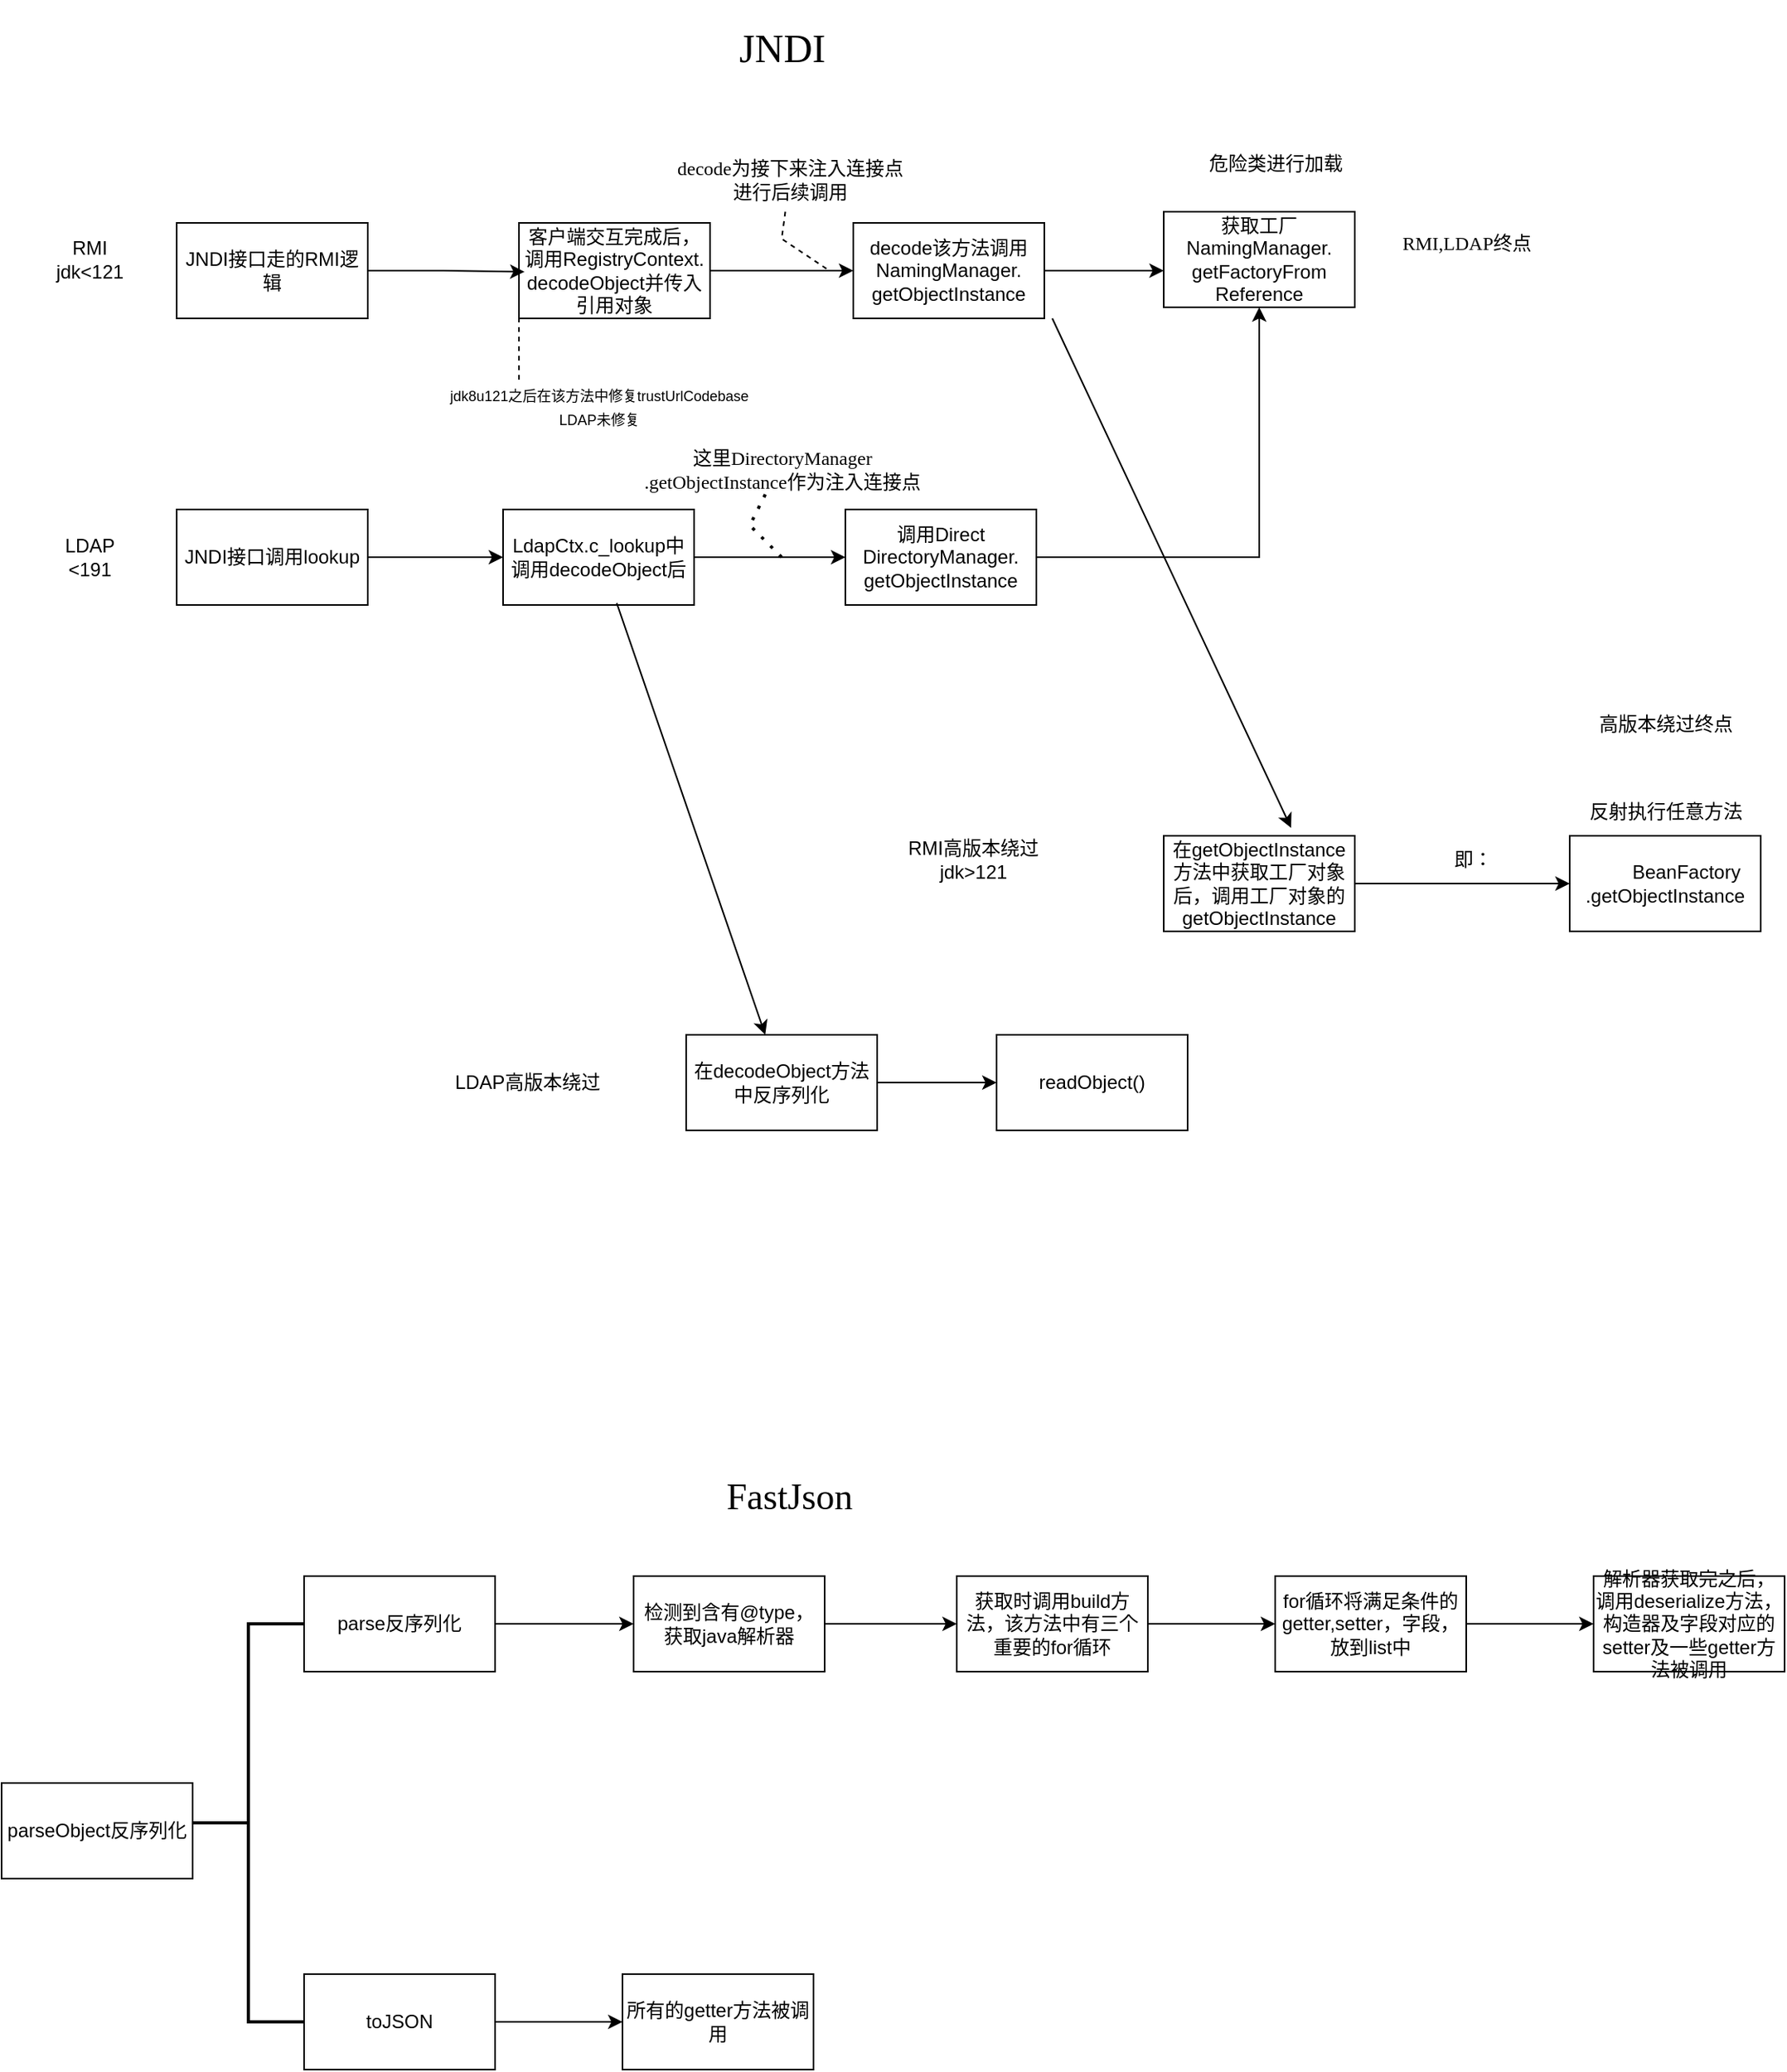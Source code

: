 <mxfile version="28.2.8">
  <diagram name="第 1 页" id="M-s0z8mtGy-1C7ZLIsmC">
    <mxGraphModel dx="1896" dy="595" grid="1" gridSize="10" guides="1" tooltips="1" connect="1" arrows="1" fold="1" page="1" pageScale="1" pageWidth="827" pageHeight="1169" math="0" shadow="0">
      <root>
        <mxCell id="0" />
        <mxCell id="1" parent="0" />
        <mxCell id="504V_4EhbajXT0zKnMnq-1" value="&lt;font face=&quot;Comic Sans MS&quot; style=&quot;line-height: 180%; font-size: 25px;&quot;&gt;JNDI&lt;/font&gt;" style="text;html=1;align=center;verticalAlign=middle;resizable=0;points=[];autosize=1;strokeColor=none;fillColor=none;" parent="1" vertex="1">
          <mxGeometry x="-65" width="90" height="60" as="geometry" />
        </mxCell>
        <mxCell id="504V_4EhbajXT0zKnMnq-3" style="edgeStyle=orthogonalEdgeStyle;rounded=0;orthogonalLoop=1;jettySize=auto;html=1;" parent="1" source="504V_4EhbajXT0zKnMnq-2" edge="1">
          <mxGeometry relative="1" as="geometry">
            <mxPoint x="220" y="170" as="targetPoint" />
          </mxGeometry>
        </mxCell>
        <mxCell id="504V_4EhbajXT0zKnMnq-2" value="decode该方法调用NamingManager.&lt;div&gt;getObjectInstance&lt;/div&gt;" style="rounded=0;whiteSpace=wrap;html=1;" parent="1" vertex="1">
          <mxGeometry x="25" y="140" width="120" height="60" as="geometry" />
        </mxCell>
        <mxCell id="504V_4EhbajXT0zKnMnq-4" value="获取工厂NamingManager.&lt;div&gt;getFactoryFrom&lt;/div&gt;&lt;div&gt;Reference&lt;/div&gt;" style="rounded=0;whiteSpace=wrap;html=1;" parent="1" vertex="1">
          <mxGeometry x="220" y="133" width="120" height="60" as="geometry" />
        </mxCell>
        <mxCell id="504V_4EhbajXT0zKnMnq-5" value="危险类进行加载" style="text;html=1;align=center;verticalAlign=middle;resizable=0;points=[];autosize=1;strokeColor=none;fillColor=none;" parent="1" vertex="1">
          <mxGeometry x="235" y="88" width="110" height="30" as="geometry" />
        </mxCell>
        <mxCell id="504V_4EhbajXT0zKnMnq-9" style="edgeStyle=orthogonalEdgeStyle;rounded=0;orthogonalLoop=1;jettySize=auto;html=1;" parent="1" source="504V_4EhbajXT0zKnMnq-6" target="504V_4EhbajXT0zKnMnq-2" edge="1">
          <mxGeometry relative="1" as="geometry" />
        </mxCell>
        <mxCell id="504V_4EhbajXT0zKnMnq-6" value="客户端交互完成后，调用RegistryContext.&lt;div&gt;decodeObject并传入引用对象&lt;/div&gt;" style="rounded=0;whiteSpace=wrap;html=1;" parent="1" vertex="1">
          <mxGeometry x="-185" y="140" width="120" height="60" as="geometry" />
        </mxCell>
        <mxCell id="504V_4EhbajXT0zKnMnq-7" value="JNDI接口走的RMI逻辑" style="rounded=0;whiteSpace=wrap;html=1;" parent="1" vertex="1">
          <mxGeometry x="-400" y="140" width="120" height="60" as="geometry" />
        </mxCell>
        <mxCell id="504V_4EhbajXT0zKnMnq-8" style="edgeStyle=orthogonalEdgeStyle;rounded=0;orthogonalLoop=1;jettySize=auto;html=1;entryX=0.029;entryY=0.512;entryDx=0;entryDy=0;entryPerimeter=0;" parent="1" source="504V_4EhbajXT0zKnMnq-7" target="504V_4EhbajXT0zKnMnq-6" edge="1">
          <mxGeometry relative="1" as="geometry" />
        </mxCell>
        <mxCell id="504V_4EhbajXT0zKnMnq-10" value="&lt;font style=&quot;font-size: 9px;&quot;&gt;jdk8u121之后在该方法中修复trustUrlCodebase&lt;/font&gt;&lt;div&gt;&lt;font style=&quot;font-size: 9px;&quot;&gt;LDAP未修复&lt;/font&gt;&lt;/div&gt;" style="text;html=1;align=center;verticalAlign=middle;resizable=0;points=[];autosize=1;strokeColor=none;fillColor=none;" parent="1" vertex="1">
          <mxGeometry x="-240" y="235" width="210" height="40" as="geometry" />
        </mxCell>
        <mxCell id="504V_4EhbajXT0zKnMnq-17" style="edgeStyle=orthogonalEdgeStyle;rounded=0;orthogonalLoop=1;jettySize=auto;html=1;" parent="1" source="504V_4EhbajXT0zKnMnq-14" target="504V_4EhbajXT0zKnMnq-18" edge="1">
          <mxGeometry relative="1" as="geometry">
            <mxPoint x="-150" y="350" as="targetPoint" />
          </mxGeometry>
        </mxCell>
        <mxCell id="504V_4EhbajXT0zKnMnq-14" value="JNDI接口调用lookup" style="rounded=0;whiteSpace=wrap;html=1;" parent="1" vertex="1">
          <mxGeometry x="-400" y="320" width="120" height="60" as="geometry" />
        </mxCell>
        <mxCell id="504V_4EhbajXT0zKnMnq-15" value="RMI&lt;div&gt;jdk&amp;lt;121&lt;/div&gt;" style="text;html=1;align=center;verticalAlign=middle;resizable=0;points=[];autosize=1;strokeColor=none;fillColor=none;" parent="1" vertex="1">
          <mxGeometry x="-490" y="143" width="70" height="40" as="geometry" />
        </mxCell>
        <mxCell id="504V_4EhbajXT0zKnMnq-16" value="LDAP&lt;div&gt;&amp;lt;191&lt;/div&gt;" style="text;html=1;align=center;verticalAlign=middle;resizable=0;points=[];autosize=1;strokeColor=none;fillColor=none;" parent="1" vertex="1">
          <mxGeometry x="-480" y="330" width="50" height="40" as="geometry" />
        </mxCell>
        <mxCell id="504V_4EhbajXT0zKnMnq-20" style="edgeStyle=orthogonalEdgeStyle;rounded=0;orthogonalLoop=1;jettySize=auto;html=1;" parent="1" source="504V_4EhbajXT0zKnMnq-18" target="504V_4EhbajXT0zKnMnq-21" edge="1">
          <mxGeometry relative="1" as="geometry">
            <mxPoint x="50" y="350" as="targetPoint" />
          </mxGeometry>
        </mxCell>
        <mxCell id="504V_4EhbajXT0zKnMnq-18" value="LdapCtx.c_lookup中调用decodeObject&lt;font style=&quot;color: light-dark(rgb(0, 0, 0), rgb(255, 0, 0));&quot;&gt;后&lt;/font&gt;" style="rounded=0;whiteSpace=wrap;html=1;" parent="1" vertex="1">
          <mxGeometry x="-195" y="320" width="120" height="60" as="geometry" />
        </mxCell>
        <mxCell id="504V_4EhbajXT0zKnMnq-19" value="&lt;font face=&quot;Comic Sans MS&quot; style=&quot;color: light-dark(rgb(0, 0, 0), rgb(255, 0, 0));&quot;&gt;decode为接下来注入连接点&lt;/font&gt;&lt;div&gt;&lt;font face=&quot;Comic Sans MS&quot; style=&quot;color: light-dark(rgb(0, 0, 0), rgb(255, 0, 0));&quot;&gt;进行后续调用&lt;/font&gt;&lt;/div&gt;" style="text;html=1;align=center;verticalAlign=middle;resizable=0;points=[];autosize=1;strokeColor=none;fillColor=none;" parent="1" vertex="1">
          <mxGeometry x="-100" y="93" width="170" height="40" as="geometry" />
        </mxCell>
        <mxCell id="504V_4EhbajXT0zKnMnq-25" style="edgeStyle=orthogonalEdgeStyle;rounded=0;orthogonalLoop=1;jettySize=auto;html=1;" parent="1" source="504V_4EhbajXT0zKnMnq-21" target="504V_4EhbajXT0zKnMnq-4" edge="1">
          <mxGeometry relative="1" as="geometry">
            <mxPoint x="180" y="350" as="targetPoint" />
          </mxGeometry>
        </mxCell>
        <mxCell id="504V_4EhbajXT0zKnMnq-21" value="调用Direct&lt;div&gt;DirectoryManager.&lt;div&gt;getObjectInstance&lt;/div&gt;&lt;/div&gt;" style="rounded=0;whiteSpace=wrap;html=1;" parent="1" vertex="1">
          <mxGeometry x="20" y="320" width="120" height="60" as="geometry" />
        </mxCell>
        <mxCell id="504V_4EhbajXT0zKnMnq-23" value="&lt;font face=&quot;Comic Sans MS&quot; style=&quot;color: light-dark(rgb(0, 0, 0), rgb(255, 51, 51));&quot;&gt;这里DirectoryManager&lt;/font&gt;&lt;div&gt;&lt;font face=&quot;Comic Sans MS&quot; style=&quot;color: light-dark(rgb(0, 0, 0), rgb(255, 51, 51));&quot;&gt;.getObjectInstance作为注入连接点&lt;/font&gt;&lt;/div&gt;" style="text;html=1;align=center;verticalAlign=middle;resizable=0;points=[];autosize=1;strokeColor=none;fillColor=none;" parent="1" vertex="1">
          <mxGeometry x="-130" y="275" width="220" height="40" as="geometry" />
        </mxCell>
        <mxCell id="504V_4EhbajXT0zKnMnq-26" value="" style="endArrow=none;dashed=1;html=1;rounded=0;" parent="1" source="504V_4EhbajXT0zKnMnq-19" edge="1">
          <mxGeometry width="50" height="50" relative="1" as="geometry">
            <mxPoint x="-130" y="300" as="sourcePoint" />
            <mxPoint x="10" y="170" as="targetPoint" />
            <Array as="points">
              <mxPoint x="-20" y="150" />
            </Array>
          </mxGeometry>
        </mxCell>
        <mxCell id="504V_4EhbajXT0zKnMnq-27" value="" style="endArrow=none;dashed=1;html=1;dashPattern=1 3;strokeWidth=2;rounded=0;" parent="1" edge="1">
          <mxGeometry width="50" height="50" relative="1" as="geometry">
            <mxPoint x="-20" y="350" as="sourcePoint" />
            <mxPoint x="-30" y="310" as="targetPoint" />
            <Array as="points">
              <mxPoint x="-40" y="330" />
            </Array>
          </mxGeometry>
        </mxCell>
        <mxCell id="504V_4EhbajXT0zKnMnq-28" value="&lt;font style=&quot;color: light-dark(rgb(0, 0, 0), rgb(0, 255, 255));&quot;&gt;RMI高版本绕过&lt;/font&gt;&lt;div&gt;&lt;font style=&quot;color: light-dark(rgb(0, 0, 0), rgb(0, 255, 255));&quot;&gt;jdk&amp;gt;121&lt;/font&gt;&lt;/div&gt;" style="text;html=1;align=center;verticalAlign=middle;resizable=0;points=[];autosize=1;strokeColor=none;fillColor=none;" parent="1" vertex="1">
          <mxGeometry x="45" y="520" width="110" height="40" as="geometry" />
        </mxCell>
        <mxCell id="504V_4EhbajXT0zKnMnq-29" value="" style="endArrow=none;dashed=1;html=1;rounded=0;entryX=0;entryY=0.75;entryDx=0;entryDy=0;exitX=0.262;exitY=0.086;exitDx=0;exitDy=0;exitPerimeter=0;" parent="1" source="504V_4EhbajXT0zKnMnq-10" target="504V_4EhbajXT0zKnMnq-6" edge="1">
          <mxGeometry width="50" height="50" relative="1" as="geometry">
            <mxPoint x="-80" y="310" as="sourcePoint" />
            <mxPoint x="-30" y="260" as="targetPoint" />
          </mxGeometry>
        </mxCell>
        <mxCell id="504V_4EhbajXT0zKnMnq-37" style="edgeStyle=orthogonalEdgeStyle;rounded=0;orthogonalLoop=1;jettySize=auto;html=1;strokeColor=light-dark(#000000,#33FFFF);" parent="1" source="504V_4EhbajXT0zKnMnq-30" target="504V_4EhbajXT0zKnMnq-36" edge="1">
          <mxGeometry relative="1" as="geometry" />
        </mxCell>
        <mxCell id="504V_4EhbajXT0zKnMnq-30" value="&lt;font style=&quot;color: light-dark(rgb(0, 0, 0), rgb(102, 255, 255));&quot;&gt;在getObjectInstance方法中获取工厂对象后，调用工厂对象的getObjectInstance&lt;/font&gt;" style="rounded=0;whiteSpace=wrap;html=1;" parent="1" vertex="1">
          <mxGeometry x="220" y="525" width="120" height="60" as="geometry" />
        </mxCell>
        <mxCell id="504V_4EhbajXT0zKnMnq-34" value="&lt;font style=&quot;color: light-dark(rgb(0, 0, 0), rgb(255, 255, 51));&quot; face=&quot;Lucida Console&quot;&gt;RMI,LDAP终点&lt;/font&gt;" style="text;html=1;align=center;verticalAlign=middle;resizable=0;points=[];autosize=1;strokeColor=none;fillColor=none;" parent="1" vertex="1">
          <mxGeometry x="355" y="138" width="110" height="30" as="geometry" />
        </mxCell>
        <mxCell id="504V_4EhbajXT0zKnMnq-35" value="&lt;font style=&quot;color: light-dark(rgb(0, 0, 0), rgb(255, 255, 51));&quot; face=&quot;Garamond&quot;&gt;高版本绕过终点&lt;/font&gt;" style="text;html=1;align=center;verticalAlign=middle;resizable=0;points=[];autosize=1;strokeColor=none;fillColor=none;" parent="1" vertex="1">
          <mxGeometry x="480" y="440" width="110" height="30" as="geometry" />
        </mxCell>
        <mxCell id="504V_4EhbajXT0zKnMnq-36" value="&lt;font style=&quot;color: light-dark(rgb(0, 0, 0), rgb(51, 255, 255));&quot;&gt;&lt;span style=&quot;white-space: pre;&quot;&gt;&#x9;&lt;/span&gt;BeanFactory&lt;/font&gt;&lt;div&gt;&lt;font style=&quot;color: light-dark(rgb(0, 0, 0), rgb(51, 255, 255));&quot;&gt;.getObjectInstance&lt;/font&gt;&lt;/div&gt;" style="rounded=0;whiteSpace=wrap;html=1;" parent="1" vertex="1">
          <mxGeometry x="475" y="525" width="120" height="60" as="geometry" />
        </mxCell>
        <mxCell id="504V_4EhbajXT0zKnMnq-38" value="即：" style="text;html=1;align=center;verticalAlign=middle;resizable=0;points=[];autosize=1;strokeColor=none;fillColor=none;" parent="1" vertex="1">
          <mxGeometry x="389" y="525" width="50" height="30" as="geometry" />
        </mxCell>
        <mxCell id="504V_4EhbajXT0zKnMnq-42" value="" style="endArrow=classic;html=1;rounded=0;strokeColor=light-dark(#000000,#74F8FF);" parent="1" edge="1">
          <mxGeometry width="50" height="50" relative="1" as="geometry">
            <mxPoint x="150" y="200" as="sourcePoint" />
            <mxPoint x="300" y="520" as="targetPoint" />
          </mxGeometry>
        </mxCell>
        <mxCell id="VNXlpMTOkBPzB10QaOvx-3" value="反射执行任意方法" style="text;html=1;align=center;verticalAlign=middle;resizable=0;points=[];autosize=1;strokeColor=none;fillColor=none;" parent="1" vertex="1">
          <mxGeometry x="475" y="495" width="120" height="30" as="geometry" />
        </mxCell>
        <mxCell id="VNXlpMTOkBPzB10QaOvx-5" value="" style="endArrow=classic;html=1;rounded=0;exitX=0.595;exitY=0.98;exitDx=0;exitDy=0;exitPerimeter=0;strokeColor=light-dark(#000000,#00FFFF);" parent="1" source="504V_4EhbajXT0zKnMnq-18" target="VNXlpMTOkBPzB10QaOvx-6" edge="1">
          <mxGeometry width="50" height="50" relative="1" as="geometry">
            <mxPoint x="-80" y="500" as="sourcePoint" />
            <mxPoint x="-40" y="630" as="targetPoint" />
          </mxGeometry>
        </mxCell>
        <mxCell id="BPDI8L_BZA-8ySwzdQWA-1" style="edgeStyle=orthogonalEdgeStyle;rounded=0;orthogonalLoop=1;jettySize=auto;html=1;" parent="1" source="VNXlpMTOkBPzB10QaOvx-6" target="BPDI8L_BZA-8ySwzdQWA-2" edge="1">
          <mxGeometry relative="1" as="geometry">
            <mxPoint x="100" y="680" as="targetPoint" />
          </mxGeometry>
        </mxCell>
        <mxCell id="VNXlpMTOkBPzB10QaOvx-6" value="在decodeObject方法中反序列化" style="rounded=0;whiteSpace=wrap;html=1;" parent="1" vertex="1">
          <mxGeometry x="-80" y="650" width="120" height="60" as="geometry" />
        </mxCell>
        <mxCell id="VNXlpMTOkBPzB10QaOvx-7" value="&lt;font style=&quot;color: light-dark(rgb(0, 0, 0), rgb(0, 255, 255));&quot;&gt;LDAP高版本绕过&lt;/font&gt;" style="text;html=1;align=center;verticalAlign=middle;resizable=0;points=[];autosize=1;strokeColor=none;fillColor=none;" parent="1" vertex="1">
          <mxGeometry x="-235" y="665" width="110" height="30" as="geometry" />
        </mxCell>
        <mxCell id="BPDI8L_BZA-8ySwzdQWA-2" value="readObject()" style="rounded=0;whiteSpace=wrap;html=1;" parent="1" vertex="1">
          <mxGeometry x="115" y="650" width="120" height="60" as="geometry" />
        </mxCell>
        <mxCell id="pcvHaSSJQ598Zzu-Z0c1-1" value="&lt;font face=&quot;Lucida Console&quot; style=&quot;font-size: 23px;&quot;&gt;FastJson&lt;/font&gt;" style="text;html=1;whiteSpace=wrap;strokeColor=none;fillColor=none;align=center;verticalAlign=middle;rounded=0;" vertex="1" parent="1">
          <mxGeometry x="-55" y="920" width="80" height="40" as="geometry" />
        </mxCell>
        <mxCell id="pcvHaSSJQ598Zzu-Z0c1-5" style="edgeStyle=orthogonalEdgeStyle;rounded=0;orthogonalLoop=1;jettySize=auto;html=1;" edge="1" parent="1" source="pcvHaSSJQ598Zzu-Z0c1-4" target="pcvHaSSJQ598Zzu-Z0c1-6">
          <mxGeometry relative="1" as="geometry">
            <mxPoint x="-100" y="1020" as="targetPoint" />
          </mxGeometry>
        </mxCell>
        <mxCell id="pcvHaSSJQ598Zzu-Z0c1-4" value="parse反序列化" style="rounded=0;whiteSpace=wrap;html=1;" vertex="1" parent="1">
          <mxGeometry x="-320" y="990" width="120" height="60" as="geometry" />
        </mxCell>
        <mxCell id="pcvHaSSJQ598Zzu-Z0c1-8" style="edgeStyle=orthogonalEdgeStyle;rounded=0;orthogonalLoop=1;jettySize=auto;html=1;" edge="1" parent="1" source="pcvHaSSJQ598Zzu-Z0c1-6" target="pcvHaSSJQ598Zzu-Z0c1-7">
          <mxGeometry relative="1" as="geometry" />
        </mxCell>
        <mxCell id="pcvHaSSJQ598Zzu-Z0c1-6" value="检测到含有@type，获取java解析器" style="rounded=0;whiteSpace=wrap;html=1;" vertex="1" parent="1">
          <mxGeometry x="-113" y="990" width="120" height="60" as="geometry" />
        </mxCell>
        <mxCell id="pcvHaSSJQ598Zzu-Z0c1-10" value="" style="edgeStyle=orthogonalEdgeStyle;rounded=0;orthogonalLoop=1;jettySize=auto;html=1;" edge="1" parent="1" source="pcvHaSSJQ598Zzu-Z0c1-7" target="pcvHaSSJQ598Zzu-Z0c1-9">
          <mxGeometry relative="1" as="geometry" />
        </mxCell>
        <mxCell id="pcvHaSSJQ598Zzu-Z0c1-7" value="获取时调用build方法，该方法中有三个重要的for循环" style="rounded=0;whiteSpace=wrap;html=1;" vertex="1" parent="1">
          <mxGeometry x="90" y="990" width="120" height="60" as="geometry" />
        </mxCell>
        <mxCell id="pcvHaSSJQ598Zzu-Z0c1-12" value="" style="edgeStyle=orthogonalEdgeStyle;rounded=0;orthogonalLoop=1;jettySize=auto;html=1;" edge="1" parent="1" source="pcvHaSSJQ598Zzu-Z0c1-9" target="pcvHaSSJQ598Zzu-Z0c1-11">
          <mxGeometry relative="1" as="geometry" />
        </mxCell>
        <mxCell id="pcvHaSSJQ598Zzu-Z0c1-9" value="for循环将满足条件的getter,setter，字段，放到list中" style="rounded=0;whiteSpace=wrap;html=1;" vertex="1" parent="1">
          <mxGeometry x="290" y="990" width="120" height="60" as="geometry" />
        </mxCell>
        <mxCell id="pcvHaSSJQ598Zzu-Z0c1-11" value="解析器获取完之后，调用deserialize方法，构造器及字段对应的setter及一些getter方法被调用" style="whiteSpace=wrap;html=1;rounded=0;" vertex="1" parent="1">
          <mxGeometry x="490" y="990" width="120" height="60" as="geometry" />
        </mxCell>
        <mxCell id="pcvHaSSJQ598Zzu-Z0c1-13" value="parseObject反序列化" style="rounded=0;whiteSpace=wrap;html=1;" vertex="1" parent="1">
          <mxGeometry x="-510" y="1120" width="120" height="60" as="geometry" />
        </mxCell>
        <mxCell id="pcvHaSSJQ598Zzu-Z0c1-21" style="edgeStyle=orthogonalEdgeStyle;rounded=0;orthogonalLoop=1;jettySize=auto;html=1;" edge="1" parent="1" source="pcvHaSSJQ598Zzu-Z0c1-16" target="pcvHaSSJQ598Zzu-Z0c1-20">
          <mxGeometry relative="1" as="geometry" />
        </mxCell>
        <mxCell id="pcvHaSSJQ598Zzu-Z0c1-16" value="toJSON" style="rounded=0;whiteSpace=wrap;html=1;" vertex="1" parent="1">
          <mxGeometry x="-320" y="1240" width="120" height="60" as="geometry" />
        </mxCell>
        <mxCell id="pcvHaSSJQ598Zzu-Z0c1-17" value="" style="strokeWidth=2;html=1;shape=mxgraph.flowchart.annotation_2;align=left;labelPosition=right;pointerEvents=1;" vertex="1" parent="1">
          <mxGeometry x="-390" y="1020" width="70" height="250" as="geometry" />
        </mxCell>
        <mxCell id="pcvHaSSJQ598Zzu-Z0c1-20" value="所有的getter方法被调用" style="whiteSpace=wrap;html=1;" vertex="1" parent="1">
          <mxGeometry x="-120" y="1240" width="120" height="60" as="geometry" />
        </mxCell>
      </root>
    </mxGraphModel>
  </diagram>
</mxfile>

